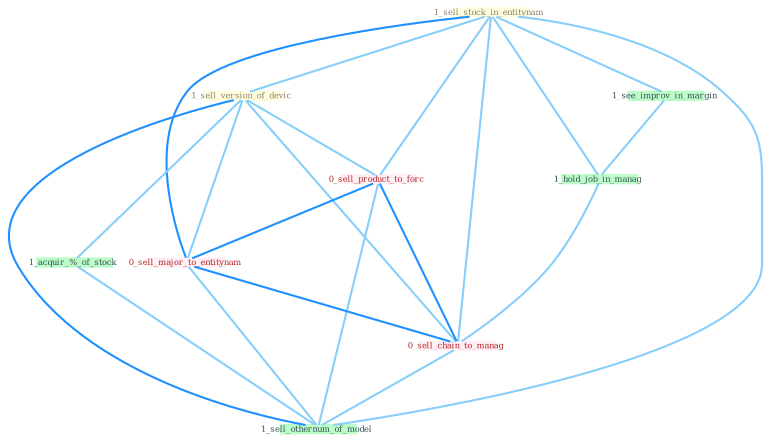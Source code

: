 Graph G{ 
    node
    [shape=polygon,style=filled,width=.5,height=.06,color="#BDFCC9",fixedsize=true,fontsize=4,
    fontcolor="#2f4f4f"];
    {node
    [color="#ffffe0", fontcolor="#8b7d6b"] "1_sell_stock_in_entitynam " "1_sell_version_of_devic "}
{node [color="#fff0f5", fontcolor="#b22222"] "0_sell_product_to_forc " "0_sell_major_to_entitynam " "0_sell_chain_to_manag "}
edge [color="#B0E2FF"];

	"1_sell_stock_in_entitynam " -- "1_sell_version_of_devic " [w="1", color="#87cefa" ];
	"1_sell_stock_in_entitynam " -- "1_see_improv_in_margin " [w="1", color="#87cefa" ];
	"1_sell_stock_in_entitynam " -- "1_hold_job_in_manag " [w="1", color="#87cefa" ];
	"1_sell_stock_in_entitynam " -- "0_sell_product_to_forc " [w="1", color="#87cefa" ];
	"1_sell_stock_in_entitynam " -- "0_sell_major_to_entitynam " [w="2", color="#1e90ff" , len=0.8];
	"1_sell_stock_in_entitynam " -- "0_sell_chain_to_manag " [w="1", color="#87cefa" ];
	"1_sell_stock_in_entitynam " -- "1_sell_othernum_of_model " [w="1", color="#87cefa" ];
	"1_sell_version_of_devic " -- "1_acquir_%_of_stock " [w="1", color="#87cefa" ];
	"1_sell_version_of_devic " -- "0_sell_product_to_forc " [w="1", color="#87cefa" ];
	"1_sell_version_of_devic " -- "0_sell_major_to_entitynam " [w="1", color="#87cefa" ];
	"1_sell_version_of_devic " -- "0_sell_chain_to_manag " [w="1", color="#87cefa" ];
	"1_sell_version_of_devic " -- "1_sell_othernum_of_model " [w="2", color="#1e90ff" , len=0.8];
	"1_see_improv_in_margin " -- "1_hold_job_in_manag " [w="1", color="#87cefa" ];
	"1_acquir_%_of_stock " -- "1_sell_othernum_of_model " [w="1", color="#87cefa" ];
	"1_hold_job_in_manag " -- "0_sell_chain_to_manag " [w="1", color="#87cefa" ];
	"0_sell_product_to_forc " -- "0_sell_major_to_entitynam " [w="2", color="#1e90ff" , len=0.8];
	"0_sell_product_to_forc " -- "0_sell_chain_to_manag " [w="2", color="#1e90ff" , len=0.8];
	"0_sell_product_to_forc " -- "1_sell_othernum_of_model " [w="1", color="#87cefa" ];
	"0_sell_major_to_entitynam " -- "0_sell_chain_to_manag " [w="2", color="#1e90ff" , len=0.8];
	"0_sell_major_to_entitynam " -- "1_sell_othernum_of_model " [w="1", color="#87cefa" ];
	"0_sell_chain_to_manag " -- "1_sell_othernum_of_model " [w="1", color="#87cefa" ];
}